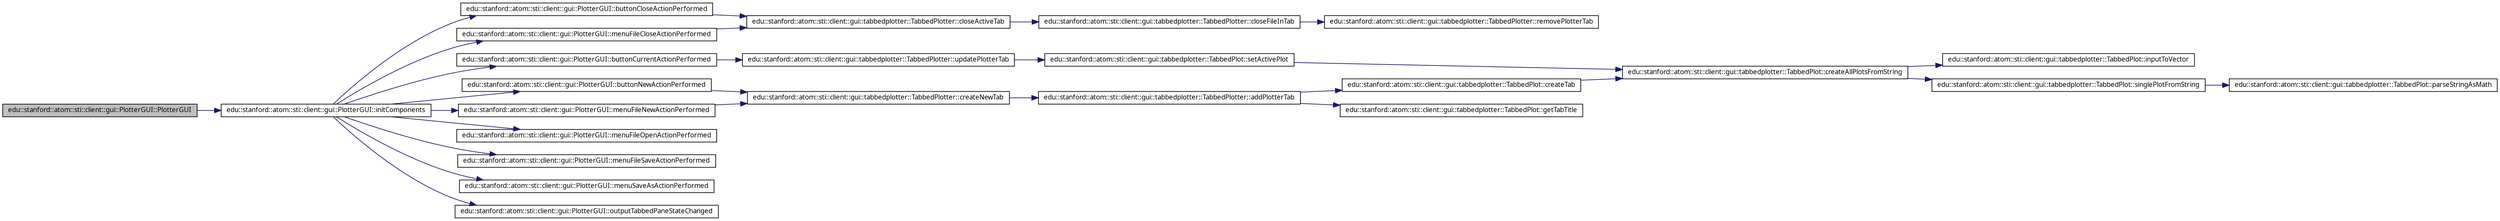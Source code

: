digraph G
{
  edge [fontname="FreeSans.ttf",fontsize=10,labelfontname="FreeSans.ttf",labelfontsize=10];
  node [fontname="FreeSans.ttf",fontsize=10,shape=record];
  rankdir=LR;
  Node1 [label="edu::stanford::atom::sti::client::gui::PlotterGUI::PlotterGUI",height=0.2,width=0.4,color="black", fillcolor="grey75", style="filled" fontcolor="black"];
  Node1 -> Node2 [color="midnightblue",fontsize=10,style="solid",fontname="FreeSans.ttf"];
  Node2 [label="edu::stanford::atom::sti::client::gui::PlotterGUI::initComponents",height=0.2,width=0.4,color="black", fillcolor="white", style="filled",URL="$classedu_1_1stanford_1_1atom_1_1sti_1_1client_1_1gui_1_1PlotterGUI.html#796465691f25666e67ff17e5a268690f"];
  Node2 -> Node3 [color="midnightblue",fontsize=10,style="solid",fontname="FreeSans.ttf"];
  Node3 [label="edu::stanford::atom::sti::client::gui::PlotterGUI::buttonCloseActionPerformed",height=0.2,width=0.4,color="black", fillcolor="white", style="filled",URL="$classedu_1_1stanford_1_1atom_1_1sti_1_1client_1_1gui_1_1PlotterGUI.html#885547114f8ade8c013f1d4d9cee5132"];
  Node3 -> Node4 [color="midnightblue",fontsize=10,style="solid",fontname="FreeSans.ttf"];
  Node4 [label="edu::stanford::atom::sti::client::gui::tabbedplotter::TabbedPlotter::closeActiveTab",height=0.2,width=0.4,color="black", fillcolor="white", style="filled",URL="$classedu_1_1stanford_1_1atom_1_1sti_1_1client_1_1gui_1_1tabbedplotter_1_1TabbedPlotter.html#9675beddad77130de3a94330bad9b1ca"];
  Node4 -> Node5 [color="midnightblue",fontsize=10,style="solid",fontname="FreeSans.ttf"];
  Node5 [label="edu::stanford::atom::sti::client::gui::tabbedplotter::TabbedPlotter::closeFileInTab",height=0.2,width=0.4,color="black", fillcolor="white", style="filled",URL="$classedu_1_1stanford_1_1atom_1_1sti_1_1client_1_1gui_1_1tabbedplotter_1_1TabbedPlotter.html#e6cacf659e84dc78cfe1da97527d0bda"];
  Node5 -> Node6 [color="midnightblue",fontsize=10,style="solid",fontname="FreeSans.ttf"];
  Node6 [label="edu::stanford::atom::sti::client::gui::tabbedplotter::TabbedPlotter::removePlotterTab",height=0.2,width=0.4,color="black", fillcolor="white", style="filled",URL="$classedu_1_1stanford_1_1atom_1_1sti_1_1client_1_1gui_1_1tabbedplotter_1_1TabbedPlotter.html#3eabaee245249572e2dc6e762149aae3"];
  Node2 -> Node7 [color="midnightblue",fontsize=10,style="solid",fontname="FreeSans.ttf"];
  Node7 [label="edu::stanford::atom::sti::client::gui::PlotterGUI::buttonCurrentActionPerformed",height=0.2,width=0.4,color="black", fillcolor="white", style="filled",URL="$classedu_1_1stanford_1_1atom_1_1sti_1_1client_1_1gui_1_1PlotterGUI.html#b488a27bb5a7d923ecf76c71e4d6803f"];
  Node7 -> Node8 [color="midnightblue",fontsize=10,style="solid",fontname="FreeSans.ttf"];
  Node8 [label="edu::stanford::atom::sti::client::gui::tabbedplotter::TabbedPlotter::updatePlotterTab",height=0.2,width=0.4,color="black", fillcolor="white", style="filled",URL="$classedu_1_1stanford_1_1atom_1_1sti_1_1client_1_1gui_1_1tabbedplotter_1_1TabbedPlotter.html#ee5ff6755254eb5cd861bb562e502e56"];
  Node8 -> Node9 [color="midnightblue",fontsize=10,style="solid",fontname="FreeSans.ttf"];
  Node9 [label="edu::stanford::atom::sti::client::gui::tabbedplotter::TabbedPlot::setActivePlot",height=0.2,width=0.4,color="black", fillcolor="white", style="filled",URL="$classedu_1_1stanford_1_1atom_1_1sti_1_1client_1_1gui_1_1tabbedplotter_1_1TabbedPlot.html#1917762033d5ff1494faca0e72984e36"];
  Node9 -> Node10 [color="midnightblue",fontsize=10,style="solid",fontname="FreeSans.ttf"];
  Node10 [label="edu::stanford::atom::sti::client::gui::tabbedplotter::TabbedPlot::createAllPlotsFromString",height=0.2,width=0.4,color="black", fillcolor="white", style="filled",URL="$classedu_1_1stanford_1_1atom_1_1sti_1_1client_1_1gui_1_1tabbedplotter_1_1TabbedPlot.html#98f7de8017e6e50ce22a6c895afd902e"];
  Node10 -> Node11 [color="midnightblue",fontsize=10,style="solid",fontname="FreeSans.ttf"];
  Node11 [label="edu::stanford::atom::sti::client::gui::tabbedplotter::TabbedPlot::inputToVector",height=0.2,width=0.4,color="black", fillcolor="white", style="filled",URL="$classedu_1_1stanford_1_1atom_1_1sti_1_1client_1_1gui_1_1tabbedplotter_1_1TabbedPlot.html#7a73a6304ad16ab6da1f3ada688903ff"];
  Node10 -> Node12 [color="midnightblue",fontsize=10,style="solid",fontname="FreeSans.ttf"];
  Node12 [label="edu::stanford::atom::sti::client::gui::tabbedplotter::TabbedPlot::singlePlotFromString",height=0.2,width=0.4,color="black", fillcolor="white", style="filled",URL="$classedu_1_1stanford_1_1atom_1_1sti_1_1client_1_1gui_1_1tabbedplotter_1_1TabbedPlot.html#6ee1c68bb4fa279494402a9a94924eff"];
  Node12 -> Node13 [color="midnightblue",fontsize=10,style="solid",fontname="FreeSans.ttf"];
  Node13 [label="edu::stanford::atom::sti::client::gui::tabbedplotter::TabbedPlot::parseStringAsMath",height=0.2,width=0.4,color="black", fillcolor="white", style="filled",URL="$classedu_1_1stanford_1_1atom_1_1sti_1_1client_1_1gui_1_1tabbedplotter_1_1TabbedPlot.html#879d2b57ce0d5045bb72a86e6ce38973"];
  Node2 -> Node14 [color="midnightblue",fontsize=10,style="solid",fontname="FreeSans.ttf"];
  Node14 [label="edu::stanford::atom::sti::client::gui::PlotterGUI::buttonNewActionPerformed",height=0.2,width=0.4,color="black", fillcolor="white", style="filled",URL="$classedu_1_1stanford_1_1atom_1_1sti_1_1client_1_1gui_1_1PlotterGUI.html#aa895610807b24f7ff159cae41778b9b"];
  Node14 -> Node15 [color="midnightblue",fontsize=10,style="solid",fontname="FreeSans.ttf"];
  Node15 [label="edu::stanford::atom::sti::client::gui::tabbedplotter::TabbedPlotter::createNewTab",height=0.2,width=0.4,color="black", fillcolor="white", style="filled",URL="$classedu_1_1stanford_1_1atom_1_1sti_1_1client_1_1gui_1_1tabbedplotter_1_1TabbedPlotter.html#c14e4e66a96a4de8a0413646567f3f54"];
  Node15 -> Node16 [color="midnightblue",fontsize=10,style="solid",fontname="FreeSans.ttf"];
  Node16 [label="edu::stanford::atom::sti::client::gui::tabbedplotter::TabbedPlotter::addPlotterTab",height=0.2,width=0.4,color="black", fillcolor="white", style="filled",URL="$classedu_1_1stanford_1_1atom_1_1sti_1_1client_1_1gui_1_1tabbedplotter_1_1TabbedPlotter.html#9fbf4fc1a9377bb3c1ea3903f22e7620"];
  Node16 -> Node17 [color="midnightblue",fontsize=10,style="solid",fontname="FreeSans.ttf"];
  Node17 [label="edu::stanford::atom::sti::client::gui::tabbedplotter::TabbedPlot::createTab",height=0.2,width=0.4,color="black", fillcolor="white", style="filled",URL="$classedu_1_1stanford_1_1atom_1_1sti_1_1client_1_1gui_1_1tabbedplotter_1_1TabbedPlot.html#cc65b667f341539aad59584ff1bda4f6"];
  Node17 -> Node10 [color="midnightblue",fontsize=10,style="solid",fontname="FreeSans.ttf"];
  Node16 -> Node18 [color="midnightblue",fontsize=10,style="solid",fontname="FreeSans.ttf"];
  Node18 [label="edu::stanford::atom::sti::client::gui::tabbedplotter::TabbedPlot::getTabTitle",height=0.2,width=0.4,color="black", fillcolor="white", style="filled",URL="$classedu_1_1stanford_1_1atom_1_1sti_1_1client_1_1gui_1_1tabbedplotter_1_1TabbedPlot.html#05e6fc19e6c46a1c4913aab63aaf29e7"];
  Node2 -> Node19 [color="midnightblue",fontsize=10,style="solid",fontname="FreeSans.ttf"];
  Node19 [label="edu::stanford::atom::sti::client::gui::PlotterGUI::menuFileCloseActionPerformed",height=0.2,width=0.4,color="black", fillcolor="white", style="filled",URL="$classedu_1_1stanford_1_1atom_1_1sti_1_1client_1_1gui_1_1PlotterGUI.html#74e56c670af26c1a63c4dcc933ee5c65"];
  Node19 -> Node4 [color="midnightblue",fontsize=10,style="solid",fontname="FreeSans.ttf"];
  Node2 -> Node20 [color="midnightblue",fontsize=10,style="solid",fontname="FreeSans.ttf"];
  Node20 [label="edu::stanford::atom::sti::client::gui::PlotterGUI::menuFileNewActionPerformed",height=0.2,width=0.4,color="black", fillcolor="white", style="filled",URL="$classedu_1_1stanford_1_1atom_1_1sti_1_1client_1_1gui_1_1PlotterGUI.html#2eebb3ed1102fa03524ed80c474215e0"];
  Node20 -> Node15 [color="midnightblue",fontsize=10,style="solid",fontname="FreeSans.ttf"];
  Node2 -> Node21 [color="midnightblue",fontsize=10,style="solid",fontname="FreeSans.ttf"];
  Node21 [label="edu::stanford::atom::sti::client::gui::PlotterGUI::menuFileOpenActionPerformed",height=0.2,width=0.4,color="black", fillcolor="white", style="filled",URL="$classedu_1_1stanford_1_1atom_1_1sti_1_1client_1_1gui_1_1PlotterGUI.html#913503cfa1c8ce4ed4c9dd1141b5e00d"];
  Node2 -> Node22 [color="midnightblue",fontsize=10,style="solid",fontname="FreeSans.ttf"];
  Node22 [label="edu::stanford::atom::sti::client::gui::PlotterGUI::menuFileSaveActionPerformed",height=0.2,width=0.4,color="black", fillcolor="white", style="filled",URL="$classedu_1_1stanford_1_1atom_1_1sti_1_1client_1_1gui_1_1PlotterGUI.html#1b4ed2c50402161cefed90c1626c30df"];
  Node2 -> Node23 [color="midnightblue",fontsize=10,style="solid",fontname="FreeSans.ttf"];
  Node23 [label="edu::stanford::atom::sti::client::gui::PlotterGUI::menuSaveAsActionPerformed",height=0.2,width=0.4,color="black", fillcolor="white", style="filled",URL="$classedu_1_1stanford_1_1atom_1_1sti_1_1client_1_1gui_1_1PlotterGUI.html#b17cf22ee5edcb7b914010d2a542280b"];
  Node2 -> Node24 [color="midnightblue",fontsize=10,style="solid",fontname="FreeSans.ttf"];
  Node24 [label="edu::stanford::atom::sti::client::gui::PlotterGUI::outputTabbedPaneStateChanged",height=0.2,width=0.4,color="black", fillcolor="white", style="filled",URL="$classedu_1_1stanford_1_1atom_1_1sti_1_1client_1_1gui_1_1PlotterGUI.html#606e8a0320aaaa5d4b3a83dd1e0ae2db"];
}
